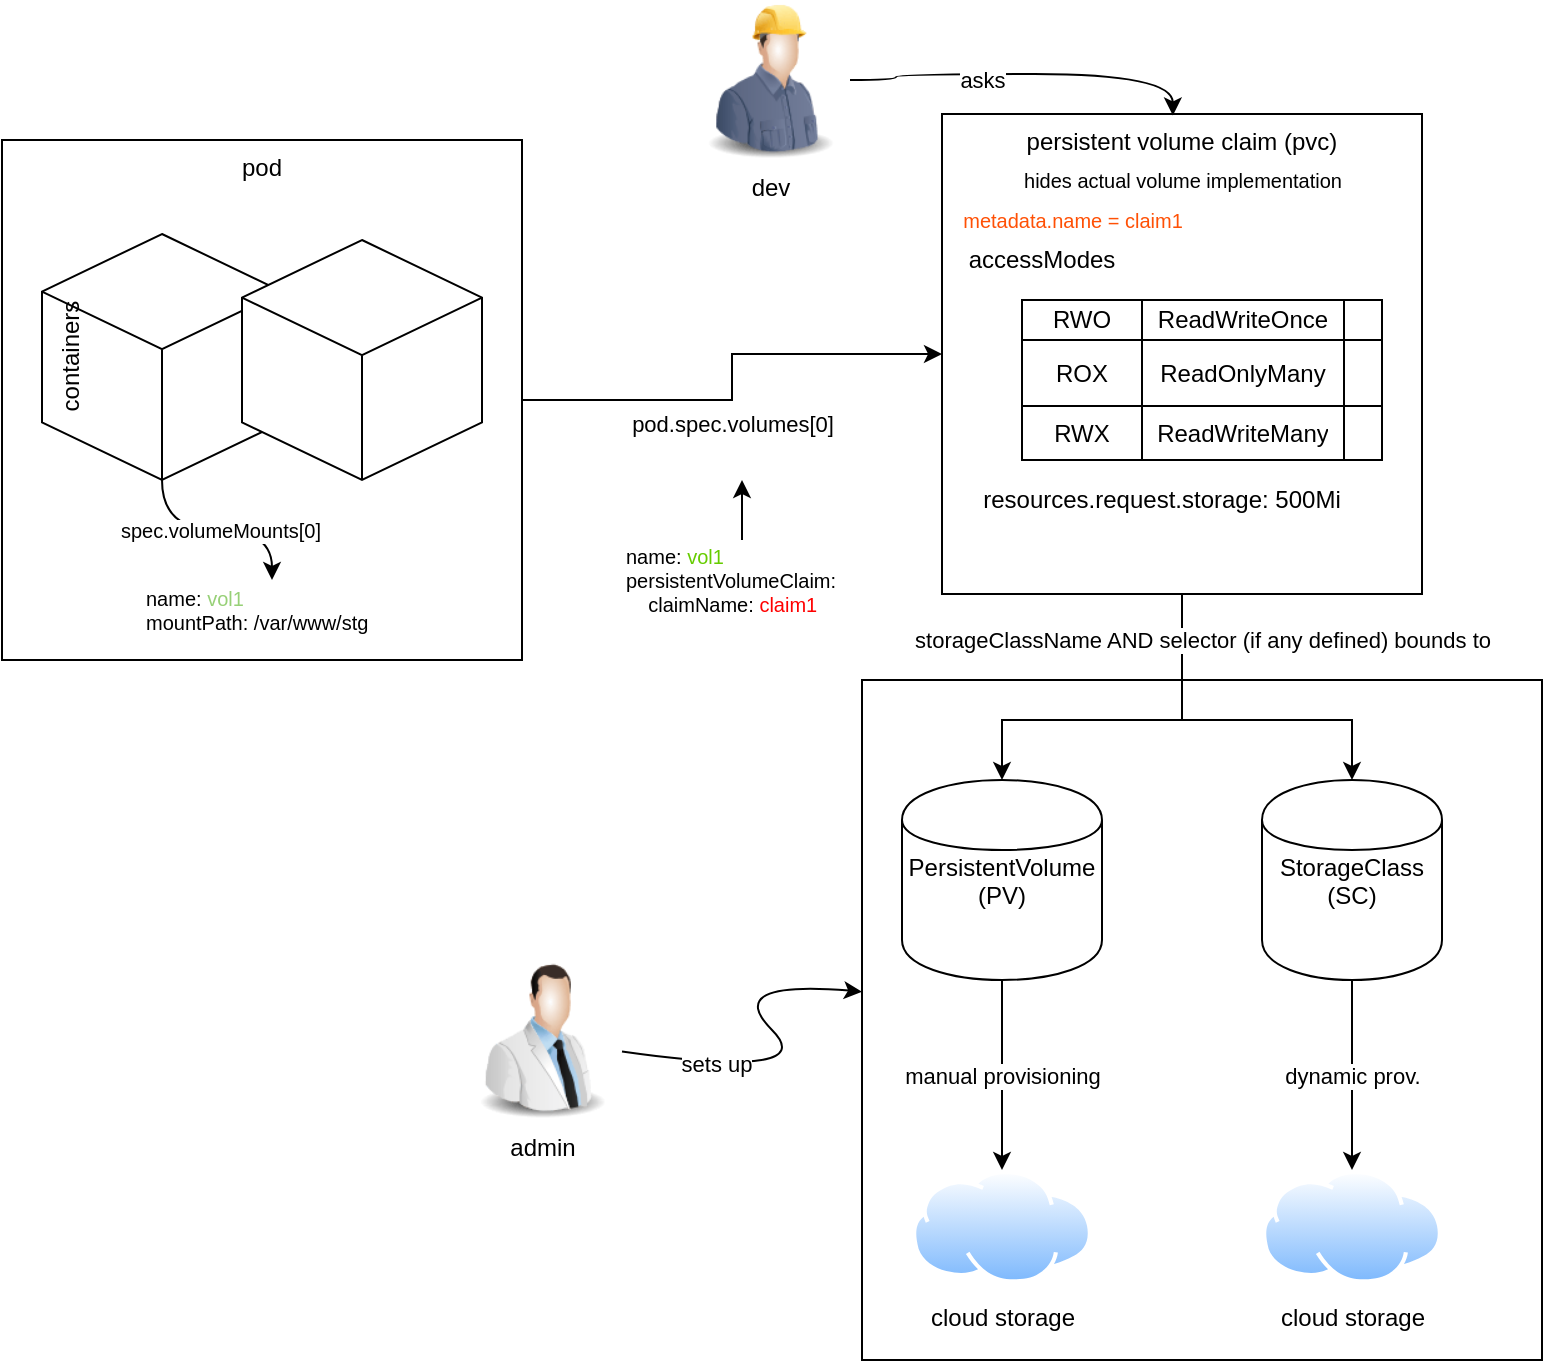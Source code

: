 <mxfile version="14.5.1" type="github">
  <diagram id="_J9LoODiADFo5gMvbO7-" name="Page-1">
    <mxGraphModel dx="1426" dy="702" grid="1" gridSize="10" guides="1" tooltips="1" connect="1" arrows="1" fold="1" page="1" pageScale="1" pageWidth="827" pageHeight="1169" math="0" shadow="0">
      <root>
        <mxCell id="0" />
        <mxCell id="1" parent="0" />
        <mxCell id="ueBFUlql__zcKDbDiL_w-36" value="" style="whiteSpace=wrap;html=1;aspect=fixed;" parent="1" vertex="1">
          <mxGeometry x="460" y="340" width="340" height="340" as="geometry" />
        </mxCell>
        <mxCell id="ueBFUlql__zcKDbDiL_w-8" value="" style="edgeStyle=orthogonalEdgeStyle;rounded=0;orthogonalLoop=1;jettySize=auto;html=1;" parent="1" source="ueBFUlql__zcKDbDiL_w-1" target="ueBFUlql__zcKDbDiL_w-7" edge="1">
          <mxGeometry relative="1" as="geometry" />
        </mxCell>
        <mxCell id="ueBFUlql__zcKDbDiL_w-25" value="pod.spec.volumes[0]" style="edgeLabel;html=1;align=center;verticalAlign=top;resizable=0;points=[];" parent="ueBFUlql__zcKDbDiL_w-8" vertex="1" connectable="0">
          <mxGeometry x="-0.077" y="-1" relative="1" as="geometry">
            <mxPoint x="-1" y="1" as="offset" />
          </mxGeometry>
        </mxCell>
        <mxCell id="ueBFUlql__zcKDbDiL_w-1" value="pod" style="whiteSpace=wrap;html=1;aspect=fixed;verticalAlign=top;" parent="1" vertex="1">
          <mxGeometry x="30" y="70" width="260" height="260" as="geometry" />
        </mxCell>
        <mxCell id="ueBFUlql__zcKDbDiL_w-60" style="edgeStyle=orthogonalEdgeStyle;curved=1;rounded=0;orthogonalLoop=1;jettySize=auto;html=1;exitX=0.5;exitY=1;exitDx=0;exitDy=0;exitPerimeter=0;fontSize=10;fontColor=#FF5005;" parent="1" source="ueBFUlql__zcKDbDiL_w-2" target="ueBFUlql__zcKDbDiL_w-53" edge="1">
          <mxGeometry relative="1" as="geometry" />
        </mxCell>
        <mxCell id="ueBFUlql__zcKDbDiL_w-61" value="&lt;font color=&quot;#000000&quot;&gt;spec.volumeMounts[0]&lt;br&gt;&lt;/font&gt;" style="edgeLabel;html=1;align=center;verticalAlign=middle;resizable=0;points=[];fontSize=10;fontColor=#FF5005;" parent="ueBFUlql__zcKDbDiL_w-60" vertex="1" connectable="0">
          <mxGeometry x="0.018" relative="1" as="geometry">
            <mxPoint as="offset" />
          </mxGeometry>
        </mxCell>
        <mxCell id="ueBFUlql__zcKDbDiL_w-2" value="containers" style="whiteSpace=wrap;html=1;shape=mxgraph.basic.isocube;isoAngle=15;verticalAlign=top;horizontal=0;" parent="1" vertex="1">
          <mxGeometry x="50" y="117" width="120" height="123" as="geometry" />
        </mxCell>
        <mxCell id="ueBFUlql__zcKDbDiL_w-3" value="" style="whiteSpace=wrap;html=1;shape=mxgraph.basic.isocube;isoAngle=15;" parent="1" vertex="1">
          <mxGeometry x="150" y="120" width="120" height="120" as="geometry" />
        </mxCell>
        <mxCell id="ueBFUlql__zcKDbDiL_w-27" value="" style="edgeStyle=orthogonalEdgeStyle;rounded=0;orthogonalLoop=1;jettySize=auto;html=1;" parent="1" source="ueBFUlql__zcKDbDiL_w-7" target="ueBFUlql__zcKDbDiL_w-26" edge="1">
          <mxGeometry relative="1" as="geometry">
            <Array as="points">
              <mxPoint x="620" y="360" />
              <mxPoint x="530" y="360" />
            </Array>
          </mxGeometry>
        </mxCell>
        <mxCell id="ueBFUlql__zcKDbDiL_w-29" value="" style="edgeStyle=orthogonalEdgeStyle;rounded=0;orthogonalLoop=1;jettySize=auto;html=1;" parent="1" source="ueBFUlql__zcKDbDiL_w-7" target="ueBFUlql__zcKDbDiL_w-28" edge="1">
          <mxGeometry relative="1" as="geometry">
            <Array as="points">
              <mxPoint x="620" y="360" />
              <mxPoint x="705" y="360" />
            </Array>
          </mxGeometry>
        </mxCell>
        <mxCell id="ueBFUlql__zcKDbDiL_w-40" value="storageClassName AND selector (if any defined) bounds to" style="edgeLabel;html=1;align=center;verticalAlign=middle;resizable=0;points=[];" parent="ueBFUlql__zcKDbDiL_w-29" vertex="1" connectable="0">
          <mxGeometry x="0.437" y="-2" relative="1" as="geometry">
            <mxPoint x="-55" y="-42" as="offset" />
          </mxGeometry>
        </mxCell>
        <mxCell id="ueBFUlql__zcKDbDiL_w-7" value="persistent volume claim (pvc)" style="whiteSpace=wrap;html=1;aspect=fixed;verticalAlign=top;" parent="1" vertex="1">
          <mxGeometry x="500" y="57" width="240" height="240" as="geometry" />
        </mxCell>
        <UserObject label="accessModes" placeholders="1" name="Variable" id="ueBFUlql__zcKDbDiL_w-9">
          <mxCell style="text;html=1;strokeColor=none;fillColor=none;align=center;verticalAlign=middle;whiteSpace=wrap;overflow=hidden;" parent="1" vertex="1">
            <mxGeometry x="510" y="120" width="80" height="20" as="geometry" />
          </mxCell>
        </UserObject>
        <UserObject label="resources.request.storage: 500Mi" placeholders="1" name="Variable" id="ueBFUlql__zcKDbDiL_w-10">
          <mxCell style="text;html=1;strokeColor=none;fillColor=none;align=center;verticalAlign=middle;whiteSpace=wrap;overflow=hidden;" parent="1" vertex="1">
            <mxGeometry x="510" y="240" width="200" height="20" as="geometry" />
          </mxCell>
        </UserObject>
        <mxCell id="ueBFUlql__zcKDbDiL_w-11" value="" style="shape=table;html=1;whiteSpace=wrap;startSize=0;container=1;collapsible=0;childLayout=tableLayout;" parent="1" vertex="1">
          <mxGeometry x="540" y="150" width="180" height="80" as="geometry" />
        </mxCell>
        <mxCell id="ueBFUlql__zcKDbDiL_w-12" value="" style="shape=partialRectangle;html=1;whiteSpace=wrap;collapsible=0;dropTarget=0;pointerEvents=0;fillColor=none;top=0;left=0;bottom=0;right=0;points=[[0,0.5],[1,0.5]];portConstraint=eastwest;" parent="ueBFUlql__zcKDbDiL_w-11" vertex="1">
          <mxGeometry width="180" height="20" as="geometry" />
        </mxCell>
        <mxCell id="ueBFUlql__zcKDbDiL_w-13" value="RWO" style="shape=partialRectangle;html=1;whiteSpace=wrap;connectable=0;fillColor=none;top=0;left=0;bottom=0;right=0;overflow=hidden;" parent="ueBFUlql__zcKDbDiL_w-12" vertex="1">
          <mxGeometry width="60" height="20" as="geometry" />
        </mxCell>
        <mxCell id="ueBFUlql__zcKDbDiL_w-14" value="ReadWriteOnce" style="shape=partialRectangle;html=1;whiteSpace=wrap;connectable=0;fillColor=none;top=0;left=0;bottom=0;right=0;overflow=hidden;" parent="ueBFUlql__zcKDbDiL_w-12" vertex="1">
          <mxGeometry x="60" width="101" height="20" as="geometry" />
        </mxCell>
        <mxCell id="ueBFUlql__zcKDbDiL_w-15" value="" style="shape=partialRectangle;html=1;whiteSpace=wrap;connectable=0;fillColor=none;top=0;left=0;bottom=0;right=0;overflow=hidden;" parent="ueBFUlql__zcKDbDiL_w-12" vertex="1">
          <mxGeometry x="161" width="19" height="20" as="geometry" />
        </mxCell>
        <mxCell id="ueBFUlql__zcKDbDiL_w-16" value="" style="shape=partialRectangle;html=1;whiteSpace=wrap;collapsible=0;dropTarget=0;pointerEvents=0;fillColor=none;top=0;left=0;bottom=0;right=0;points=[[0,0.5],[1,0.5]];portConstraint=eastwest;" parent="ueBFUlql__zcKDbDiL_w-11" vertex="1">
          <mxGeometry y="20" width="180" height="33" as="geometry" />
        </mxCell>
        <mxCell id="ueBFUlql__zcKDbDiL_w-17" value="ROX" style="shape=partialRectangle;html=1;whiteSpace=wrap;connectable=0;fillColor=none;top=0;left=0;bottom=0;right=0;overflow=hidden;" parent="ueBFUlql__zcKDbDiL_w-16" vertex="1">
          <mxGeometry width="60" height="33" as="geometry" />
        </mxCell>
        <mxCell id="ueBFUlql__zcKDbDiL_w-18" value="ReadOnlyMany" style="shape=partialRectangle;html=1;whiteSpace=wrap;connectable=0;fillColor=none;top=0;left=0;bottom=0;right=0;overflow=hidden;" parent="ueBFUlql__zcKDbDiL_w-16" vertex="1">
          <mxGeometry x="60" width="101" height="33" as="geometry" />
        </mxCell>
        <mxCell id="ueBFUlql__zcKDbDiL_w-19" value="" style="shape=partialRectangle;html=1;whiteSpace=wrap;connectable=0;fillColor=none;top=0;left=0;bottom=0;right=0;overflow=hidden;" parent="ueBFUlql__zcKDbDiL_w-16" vertex="1">
          <mxGeometry x="161" width="19" height="33" as="geometry" />
        </mxCell>
        <mxCell id="ueBFUlql__zcKDbDiL_w-20" value="" style="shape=partialRectangle;html=1;whiteSpace=wrap;collapsible=0;dropTarget=0;pointerEvents=0;fillColor=none;top=0;left=0;bottom=0;right=0;points=[[0,0.5],[1,0.5]];portConstraint=eastwest;" parent="ueBFUlql__zcKDbDiL_w-11" vertex="1">
          <mxGeometry y="53" width="180" height="27" as="geometry" />
        </mxCell>
        <mxCell id="ueBFUlql__zcKDbDiL_w-21" value="RWX" style="shape=partialRectangle;html=1;whiteSpace=wrap;connectable=0;fillColor=none;top=0;left=0;bottom=0;right=0;overflow=hidden;" parent="ueBFUlql__zcKDbDiL_w-20" vertex="1">
          <mxGeometry width="60" height="27" as="geometry" />
        </mxCell>
        <mxCell id="ueBFUlql__zcKDbDiL_w-22" value="ReadWriteMany" style="shape=partialRectangle;html=1;whiteSpace=wrap;connectable=0;fillColor=none;top=0;left=0;bottom=0;right=0;overflow=hidden;" parent="ueBFUlql__zcKDbDiL_w-20" vertex="1">
          <mxGeometry x="60" width="101" height="27" as="geometry" />
        </mxCell>
        <mxCell id="ueBFUlql__zcKDbDiL_w-23" value="" style="shape=partialRectangle;html=1;whiteSpace=wrap;connectable=0;fillColor=none;top=0;left=0;bottom=0;right=0;overflow=hidden;" parent="ueBFUlql__zcKDbDiL_w-20" vertex="1">
          <mxGeometry x="161" width="19" height="27" as="geometry" />
        </mxCell>
        <mxCell id="ueBFUlql__zcKDbDiL_w-31" value="manual provisioning" style="edgeStyle=orthogonalEdgeStyle;rounded=0;orthogonalLoop=1;jettySize=auto;html=1;" parent="1" source="ueBFUlql__zcKDbDiL_w-26" target="ueBFUlql__zcKDbDiL_w-30" edge="1">
          <mxGeometry relative="1" as="geometry" />
        </mxCell>
        <mxCell id="ueBFUlql__zcKDbDiL_w-26" value="PersistentVolume (PV)" style="shape=cylinder;whiteSpace=wrap;html=1;boundedLbl=1;backgroundOutline=1;verticalAlign=top;" parent="1" vertex="1">
          <mxGeometry x="480" y="390" width="100" height="100" as="geometry" />
        </mxCell>
        <mxCell id="ueBFUlql__zcKDbDiL_w-33" value="dynamic prov." style="edgeStyle=orthogonalEdgeStyle;rounded=0;orthogonalLoop=1;jettySize=auto;html=1;" parent="1" source="ueBFUlql__zcKDbDiL_w-28" target="ueBFUlql__zcKDbDiL_w-32" edge="1">
          <mxGeometry relative="1" as="geometry" />
        </mxCell>
        <mxCell id="ueBFUlql__zcKDbDiL_w-28" value="StorageClass (SC)" style="shape=cylinder;whiteSpace=wrap;html=1;boundedLbl=1;backgroundOutline=1;verticalAlign=top;" parent="1" vertex="1">
          <mxGeometry x="660" y="390" width="90" height="100" as="geometry" />
        </mxCell>
        <mxCell id="ueBFUlql__zcKDbDiL_w-30" value="cloud storage" style="aspect=fixed;perimeter=ellipsePerimeter;html=1;align=center;shadow=0;dashed=0;spacingTop=3;image;image=img/lib/active_directory/internet_cloud.svg;" parent="1" vertex="1">
          <mxGeometry x="485" y="585" width="90" height="56.7" as="geometry" />
        </mxCell>
        <mxCell id="ueBFUlql__zcKDbDiL_w-32" value="cloud storage" style="aspect=fixed;perimeter=ellipsePerimeter;html=1;align=center;shadow=0;dashed=0;spacingTop=3;image;image=img/lib/active_directory/internet_cloud.svg;" parent="1" vertex="1">
          <mxGeometry x="660" y="585" width="90" height="56.7" as="geometry" />
        </mxCell>
        <mxCell id="ueBFUlql__zcKDbDiL_w-34" value="admin" style="image;html=1;image=img/lib/clip_art/people/Scientist_Man_128x128.png" parent="1" vertex="1">
          <mxGeometry x="260" y="480" width="80" height="80" as="geometry" />
        </mxCell>
        <mxCell id="ueBFUlql__zcKDbDiL_w-37" value="" style="curved=1;endArrow=classic;html=1;" parent="1" source="ueBFUlql__zcKDbDiL_w-34" target="ueBFUlql__zcKDbDiL_w-36" edge="1">
          <mxGeometry width="50" height="50" relative="1" as="geometry">
            <mxPoint x="390" y="540" as="sourcePoint" />
            <mxPoint x="450" y="510" as="targetPoint" />
            <Array as="points">
              <mxPoint x="440" y="540" />
              <mxPoint x="390" y="490" />
            </Array>
          </mxGeometry>
        </mxCell>
        <mxCell id="ueBFUlql__zcKDbDiL_w-38" value="sets up" style="edgeLabel;html=1;align=center;verticalAlign=middle;resizable=0;points=[];" parent="ueBFUlql__zcKDbDiL_w-37" vertex="1" connectable="0">
          <mxGeometry x="-0.611" y="1" relative="1" as="geometry">
            <mxPoint as="offset" />
          </mxGeometry>
        </mxCell>
        <mxCell id="ueBFUlql__zcKDbDiL_w-48" style="edgeStyle=orthogonalEdgeStyle;curved=1;rounded=0;orthogonalLoop=1;jettySize=auto;html=1;entryX=0.481;entryY=0.003;entryDx=0;entryDy=0;entryPerimeter=0;" parent="1" source="ueBFUlql__zcKDbDiL_w-44" target="ueBFUlql__zcKDbDiL_w-7" edge="1">
          <mxGeometry relative="1" as="geometry" />
        </mxCell>
        <mxCell id="ueBFUlql__zcKDbDiL_w-49" value="asks" style="edgeLabel;html=1;align=center;verticalAlign=middle;resizable=0;points=[];" parent="ueBFUlql__zcKDbDiL_w-48" vertex="1" connectable="0">
          <mxGeometry x="-0.253" y="-3" relative="1" as="geometry">
            <mxPoint as="offset" />
          </mxGeometry>
        </mxCell>
        <mxCell id="ueBFUlql__zcKDbDiL_w-44" value="dev" style="image;html=1;image=img/lib/clip_art/people/Construction_Worker_Man_128x128.png" parent="1" vertex="1">
          <mxGeometry x="374" width="80" height="80" as="geometry" />
        </mxCell>
        <mxCell id="ueBFUlql__zcKDbDiL_w-51" value="hides actual volume implementation" style="text;html=1;align=center;verticalAlign=middle;resizable=0;points=[];autosize=1;fontSize=10;" parent="1" vertex="1">
          <mxGeometry x="535" y="80" width="170" height="20" as="geometry" />
        </mxCell>
        <mxCell id="ueBFUlql__zcKDbDiL_w-56" style="edgeStyle=orthogonalEdgeStyle;curved=1;rounded=0;orthogonalLoop=1;jettySize=auto;html=1;fontSize=10;" parent="1" source="ueBFUlql__zcKDbDiL_w-52" edge="1">
          <mxGeometry relative="1" as="geometry">
            <mxPoint x="400" y="240" as="targetPoint" />
            <Array as="points">
              <mxPoint x="400" y="250" />
              <mxPoint x="400" y="250" />
            </Array>
          </mxGeometry>
        </mxCell>
        <mxCell id="ueBFUlql__zcKDbDiL_w-52" value="name: &lt;font color=&quot;#66cc00&quot;&gt;vol1&lt;/font&gt;&lt;br&gt;persistentVolumeClaim:&lt;br&gt;&amp;nbsp; &amp;nbsp; claimName: &lt;font color=&quot;#ff0000&quot;&gt;claim1&lt;/font&gt;" style="text;html=1;align=left;verticalAlign=middle;resizable=0;points=[];autosize=1;fontSize=10;" parent="1" vertex="1">
          <mxGeometry x="340" y="270" width="120" height="40" as="geometry" />
        </mxCell>
        <mxCell id="ueBFUlql__zcKDbDiL_w-53" value="name: &lt;font color=&quot;#97d077&quot;&gt;vol1&lt;/font&gt;&lt;br&gt;&lt;div&gt;&lt;span&gt;mountPath: /var/www/stg&lt;/span&gt;&lt;/div&gt;" style="text;html=1;align=left;verticalAlign=middle;resizable=0;points=[];autosize=1;fontSize=10;" parent="1" vertex="1">
          <mxGeometry x="100" y="290" width="130" height="30" as="geometry" />
        </mxCell>
        <mxCell id="ueBFUlql__zcKDbDiL_w-57" value="metadata.name = claim1" style="text;html=1;align=center;verticalAlign=middle;resizable=0;points=[];autosize=1;fontSize=10;fontColor=#FF5005;" parent="1" vertex="1">
          <mxGeometry x="500" y="100" width="130" height="20" as="geometry" />
        </mxCell>
      </root>
    </mxGraphModel>
  </diagram>
</mxfile>
